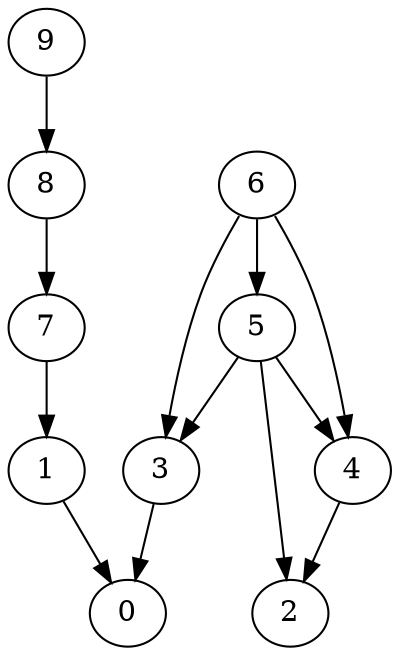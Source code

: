 digraph G {
  graph [splines=true overlap=false]
  node  [shape=ellipse, width=0.3, height=0.3]
  0 [label="0"];
  1 [label="1"];
  2 [label="2"];
  3 [label="3"];
  4 [label="4"];
  5 [label="5"];
  6 [label="6"];
  7 [label="7"];
  8 [label="8"];
  9 [label="9"];
  1 -> 0;
  3 -> 0;
  4 -> 2;
  5 -> 2;
  5 -> 3;
  5 -> 4;
  6 -> 3;
  6 -> 4;
  6 -> 5;
  7 -> 1;
  8 -> 7;
  9 -> 8;
}
